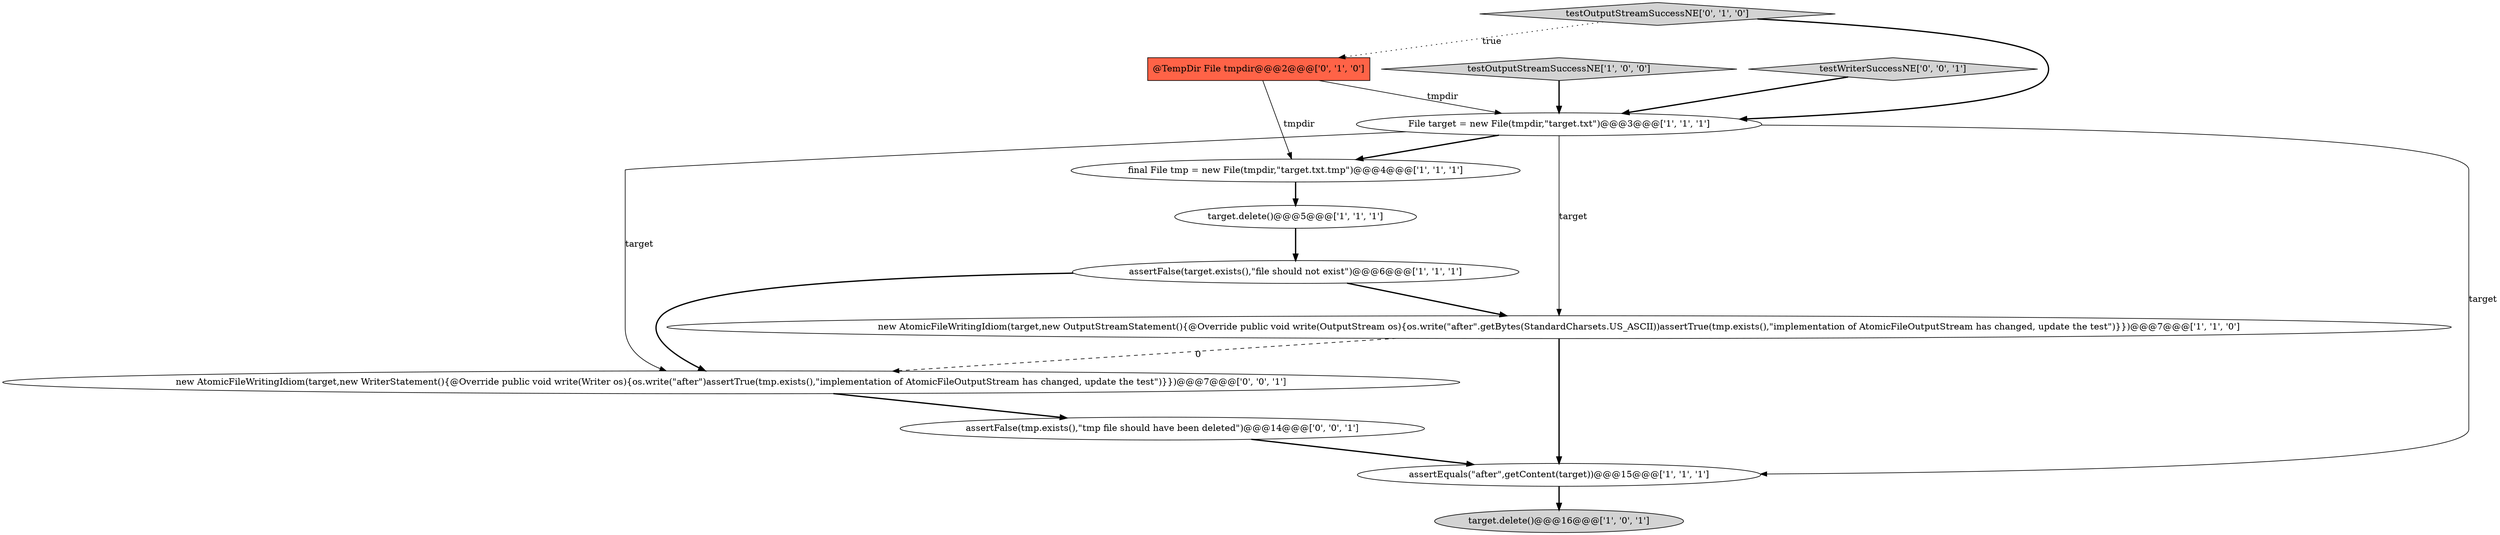 digraph {
6 [style = filled, label = "target.delete()@@@16@@@['1', '0', '1']", fillcolor = lightgray, shape = ellipse image = "AAA0AAABBB1BBB"];
8 [style = filled, label = "testOutputStreamSuccessNE['0', '1', '0']", fillcolor = lightgray, shape = diamond image = "AAA0AAABBB2BBB"];
5 [style = filled, label = "assertFalse(target.exists(),\"file should not exist\")@@@6@@@['1', '1', '1']", fillcolor = white, shape = ellipse image = "AAA0AAABBB1BBB"];
12 [style = filled, label = "assertFalse(tmp.exists(),\"tmp file should have been deleted\")@@@14@@@['0', '0', '1']", fillcolor = white, shape = ellipse image = "AAA0AAABBB3BBB"];
0 [style = filled, label = "File target = new File(tmpdir,\"target.txt\")@@@3@@@['1', '1', '1']", fillcolor = white, shape = ellipse image = "AAA0AAABBB1BBB"];
3 [style = filled, label = "testOutputStreamSuccessNE['1', '0', '0']", fillcolor = lightgray, shape = diamond image = "AAA0AAABBB1BBB"];
1 [style = filled, label = "new AtomicFileWritingIdiom(target,new OutputStreamStatement(){@Override public void write(OutputStream os){os.write(\"after\".getBytes(StandardCharsets.US_ASCII))assertTrue(tmp.exists(),\"implementation of AtomicFileOutputStream has changed, update the test\")}})@@@7@@@['1', '1', '0']", fillcolor = white, shape = ellipse image = "AAA0AAABBB1BBB"];
7 [style = filled, label = "target.delete()@@@5@@@['1', '1', '1']", fillcolor = white, shape = ellipse image = "AAA0AAABBB1BBB"];
2 [style = filled, label = "assertEquals(\"after\",getContent(target))@@@15@@@['1', '1', '1']", fillcolor = white, shape = ellipse image = "AAA0AAABBB1BBB"];
9 [style = filled, label = "@TempDir File tmpdir@@@2@@@['0', '1', '0']", fillcolor = tomato, shape = box image = "AAA1AAABBB2BBB"];
4 [style = filled, label = "final File tmp = new File(tmpdir,\"target.txt.tmp\")@@@4@@@['1', '1', '1']", fillcolor = white, shape = ellipse image = "AAA0AAABBB1BBB"];
10 [style = filled, label = "new AtomicFileWritingIdiom(target,new WriterStatement(){@Override public void write(Writer os){os.write(\"after\")assertTrue(tmp.exists(),\"implementation of AtomicFileOutputStream has changed, update the test\")}})@@@7@@@['0', '0', '1']", fillcolor = white, shape = ellipse image = "AAA0AAABBB3BBB"];
11 [style = filled, label = "testWriterSuccessNE['0', '0', '1']", fillcolor = lightgray, shape = diamond image = "AAA0AAABBB3BBB"];
8->0 [style = bold, label=""];
9->4 [style = solid, label="tmpdir"];
5->10 [style = bold, label=""];
5->1 [style = bold, label=""];
12->2 [style = bold, label=""];
1->2 [style = bold, label=""];
7->5 [style = bold, label=""];
11->0 [style = bold, label=""];
0->1 [style = solid, label="target"];
8->9 [style = dotted, label="true"];
1->10 [style = dashed, label="0"];
0->10 [style = solid, label="target"];
0->4 [style = bold, label=""];
10->12 [style = bold, label=""];
2->6 [style = bold, label=""];
0->2 [style = solid, label="target"];
9->0 [style = solid, label="tmpdir"];
4->7 [style = bold, label=""];
3->0 [style = bold, label=""];
}
